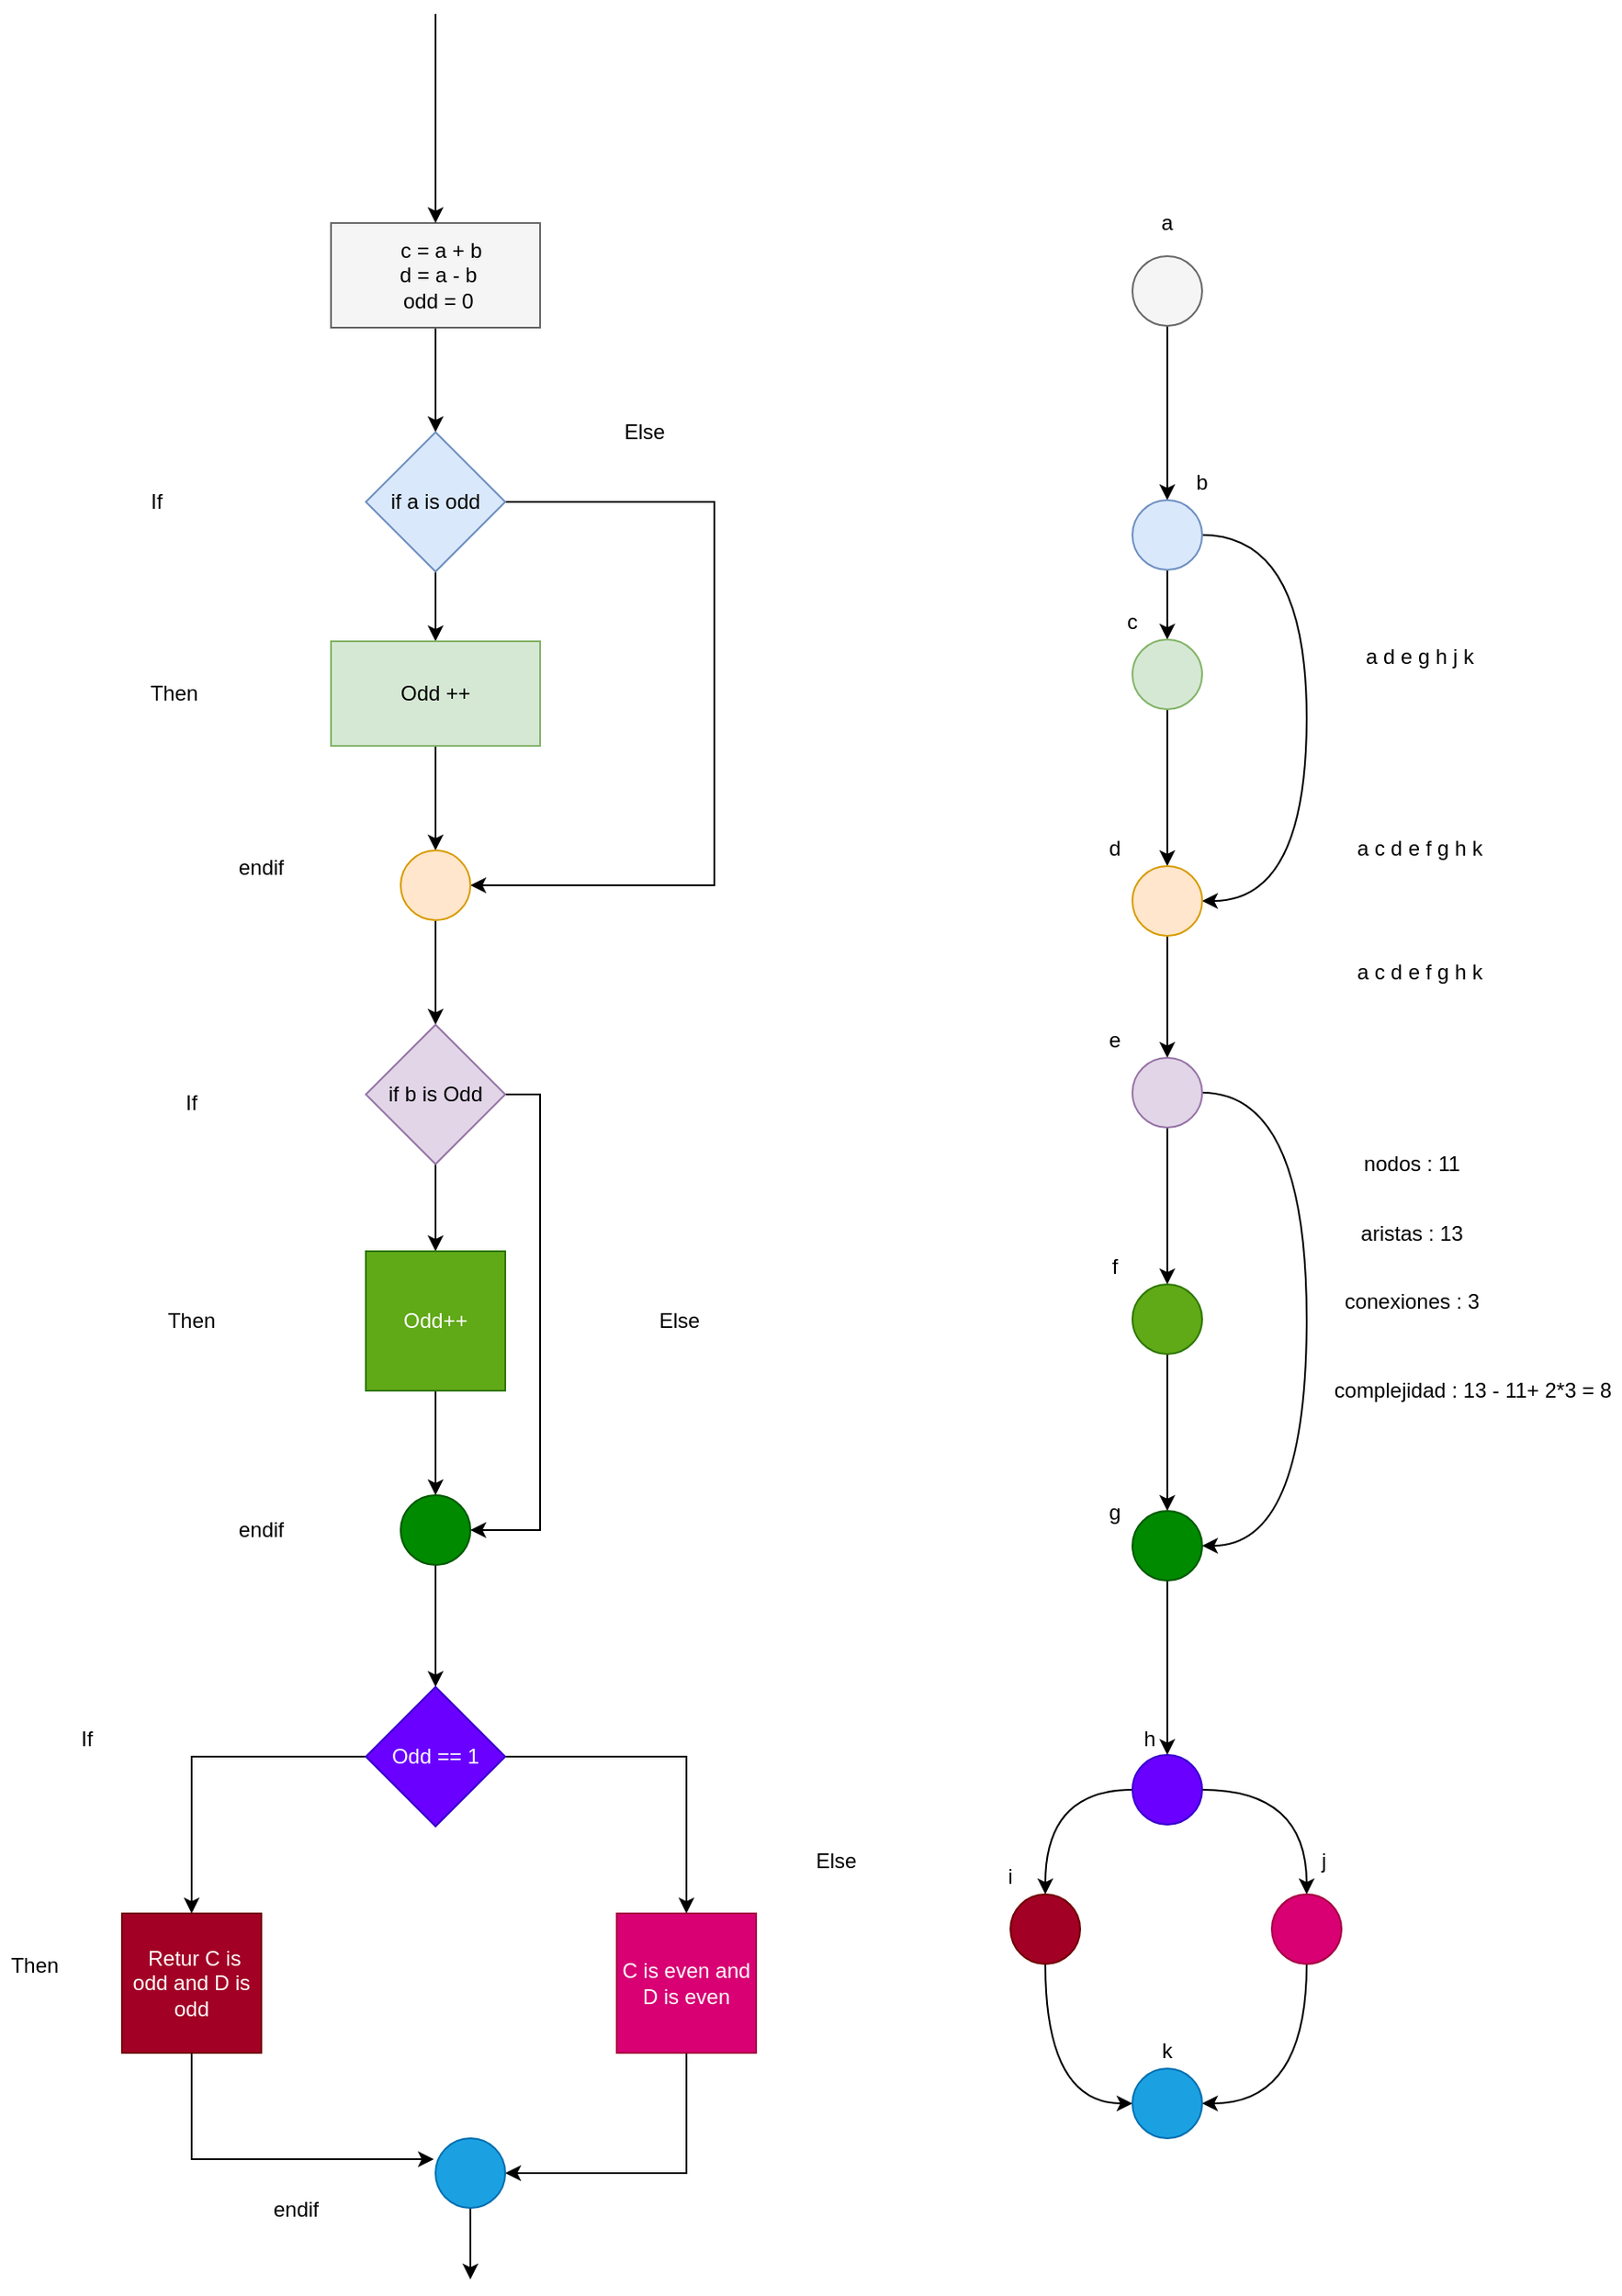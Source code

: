 <mxfile version="14.6.6" type="device"><diagram id="iv4mO-Rke_9RGS-U83uc" name="Page-1"><mxGraphModel dx="454" dy="1955" grid="1" gridSize="10" guides="1" tooltips="1" connect="1" arrows="1" fold="1" page="1" pageScale="1" pageWidth="827" pageHeight="1169" math="0" shadow="0"><root><mxCell id="0"/><mxCell id="1" parent="0"/><mxCell id="sAyQ507lGNapMCgbitHG-13" style="edgeStyle=orthogonalEdgeStyle;rounded=0;orthogonalLoop=1;jettySize=auto;html=1;exitX=0.5;exitY=1;exitDx=0;exitDy=0;entryX=0.5;entryY=0;entryDx=0;entryDy=0;" parent="1" source="sAyQ507lGNapMCgbitHG-1" target="sAyQ507lGNapMCgbitHG-3" edge="1"><mxGeometry relative="1" as="geometry"/></mxCell><mxCell id="sAyQ507lGNapMCgbitHG-1" value="" style="rounded=0;whiteSpace=wrap;html=1;fillColor=#f5f5f5;strokeColor=#666666;fontColor=#333333;" parent="1" vertex="1"><mxGeometry x="210" y="70" width="120" height="60" as="geometry"/></mxCell><mxCell id="sAyQ507lGNapMCgbitHG-2" value="&lt;div&gt;&amp;nbsp; c = a + b&lt;/div&gt;&lt;div&gt;&lt;span&gt;&amp;nbsp;d = a - b&lt;/span&gt;&lt;/div&gt;&lt;div&gt;&amp;nbsp;odd = 0&lt;/div&gt;" style="text;html=1;strokeColor=none;fillColor=none;align=center;verticalAlign=middle;whiteSpace=wrap;rounded=0;" parent="1" vertex="1"><mxGeometry x="210" y="90" width="120" height="20" as="geometry"/></mxCell><mxCell id="sAyQ507lGNapMCgbitHG-14" style="edgeStyle=orthogonalEdgeStyle;rounded=0;orthogonalLoop=1;jettySize=auto;html=1;exitX=1;exitY=0.5;exitDx=0;exitDy=0;entryX=1;entryY=0.5;entryDx=0;entryDy=0;" parent="1" source="sAyQ507lGNapMCgbitHG-3" target="sAyQ507lGNapMCgbitHG-5" edge="1"><mxGeometry relative="1" as="geometry"><Array as="points"><mxPoint x="430" y="230"/><mxPoint x="430" y="450"/></Array></mxGeometry></mxCell><mxCell id="sAyQ507lGNapMCgbitHG-15" style="edgeStyle=orthogonalEdgeStyle;rounded=0;orthogonalLoop=1;jettySize=auto;html=1;exitX=0.5;exitY=1;exitDx=0;exitDy=0;entryX=0.5;entryY=0;entryDx=0;entryDy=0;" parent="1" source="sAyQ507lGNapMCgbitHG-3" target="sAyQ507lGNapMCgbitHG-4" edge="1"><mxGeometry relative="1" as="geometry"/></mxCell><mxCell id="sAyQ507lGNapMCgbitHG-3" value="if a is odd" style="rhombus;whiteSpace=wrap;html=1;fillColor=#dae8fc;strokeColor=#6c8ebf;" parent="1" vertex="1"><mxGeometry x="230" y="190" width="80" height="80" as="geometry"/></mxCell><mxCell id="sAyQ507lGNapMCgbitHG-16" style="edgeStyle=orthogonalEdgeStyle;rounded=0;orthogonalLoop=1;jettySize=auto;html=1;exitX=0.5;exitY=1;exitDx=0;exitDy=0;entryX=0.5;entryY=0;entryDx=0;entryDy=0;" parent="1" source="sAyQ507lGNapMCgbitHG-4" target="sAyQ507lGNapMCgbitHG-5" edge="1"><mxGeometry relative="1" as="geometry"/></mxCell><mxCell id="sAyQ507lGNapMCgbitHG-4" value="Odd ++" style="rounded=0;whiteSpace=wrap;html=1;fillColor=#d5e8d4;strokeColor=#82b366;" parent="1" vertex="1"><mxGeometry x="210" y="310" width="120" height="60" as="geometry"/></mxCell><mxCell id="sAyQ507lGNapMCgbitHG-17" style="edgeStyle=orthogonalEdgeStyle;rounded=0;orthogonalLoop=1;jettySize=auto;html=1;exitX=0.5;exitY=1;exitDx=0;exitDy=0;" parent="1" source="sAyQ507lGNapMCgbitHG-5" target="sAyQ507lGNapMCgbitHG-6" edge="1"><mxGeometry relative="1" as="geometry"/></mxCell><mxCell id="sAyQ507lGNapMCgbitHG-5" value="" style="ellipse;whiteSpace=wrap;html=1;aspect=fixed;fillColor=#ffe6cc;strokeColor=#d79b00;" parent="1" vertex="1"><mxGeometry x="250" y="430" width="40" height="40" as="geometry"/></mxCell><mxCell id="sAyQ507lGNapMCgbitHG-18" style="edgeStyle=orthogonalEdgeStyle;rounded=0;orthogonalLoop=1;jettySize=auto;html=1;exitX=1;exitY=0.5;exitDx=0;exitDy=0;entryX=1;entryY=0.5;entryDx=0;entryDy=0;" parent="1" source="sAyQ507lGNapMCgbitHG-6" target="sAyQ507lGNapMCgbitHG-8" edge="1"><mxGeometry relative="1" as="geometry"/></mxCell><mxCell id="sAyQ507lGNapMCgbitHG-19" style="edgeStyle=orthogonalEdgeStyle;rounded=0;orthogonalLoop=1;jettySize=auto;html=1;exitX=0.5;exitY=1;exitDx=0;exitDy=0;entryX=0.5;entryY=0;entryDx=0;entryDy=0;" parent="1" source="sAyQ507lGNapMCgbitHG-6" target="sAyQ507lGNapMCgbitHG-7" edge="1"><mxGeometry relative="1" as="geometry"/></mxCell><mxCell id="sAyQ507lGNapMCgbitHG-6" value="if b is Odd" style="rhombus;whiteSpace=wrap;html=1;fillColor=#e1d5e7;strokeColor=#9673a6;" parent="1" vertex="1"><mxGeometry x="230" y="530" width="80" height="80" as="geometry"/></mxCell><mxCell id="sAyQ507lGNapMCgbitHG-20" style="edgeStyle=orthogonalEdgeStyle;rounded=0;orthogonalLoop=1;jettySize=auto;html=1;exitX=0.5;exitY=1;exitDx=0;exitDy=0;entryX=0.5;entryY=0;entryDx=0;entryDy=0;" parent="1" source="sAyQ507lGNapMCgbitHG-7" target="sAyQ507lGNapMCgbitHG-8" edge="1"><mxGeometry relative="1" as="geometry"><Array as="points"/></mxGeometry></mxCell><mxCell id="sAyQ507lGNapMCgbitHG-7" value="Odd++" style="whiteSpace=wrap;html=1;aspect=fixed;fillColor=#60a917;strokeColor=#2D7600;fontColor=#ffffff;" parent="1" vertex="1"><mxGeometry x="230" y="660" width="80" height="80" as="geometry"/></mxCell><mxCell id="sAyQ507lGNapMCgbitHG-21" style="edgeStyle=orthogonalEdgeStyle;rounded=0;orthogonalLoop=1;jettySize=auto;html=1;exitX=0.5;exitY=1;exitDx=0;exitDy=0;entryX=0.5;entryY=0;entryDx=0;entryDy=0;" parent="1" source="sAyQ507lGNapMCgbitHG-8" target="sAyQ507lGNapMCgbitHG-9" edge="1"><mxGeometry relative="1" as="geometry"/></mxCell><mxCell id="sAyQ507lGNapMCgbitHG-8" value="" style="ellipse;whiteSpace=wrap;html=1;aspect=fixed;fillColor=#008a00;strokeColor=#005700;fontColor=#ffffff;" parent="1" vertex="1"><mxGeometry x="250" y="800" width="40" height="40" as="geometry"/></mxCell><mxCell id="sAyQ507lGNapMCgbitHG-22" style="edgeStyle=orthogonalEdgeStyle;rounded=0;orthogonalLoop=1;jettySize=auto;html=1;exitX=1;exitY=0.5;exitDx=0;exitDy=0;entryX=0.5;entryY=0;entryDx=0;entryDy=0;" parent="1" source="sAyQ507lGNapMCgbitHG-9" target="sAyQ507lGNapMCgbitHG-11" edge="1"><mxGeometry relative="1" as="geometry"/></mxCell><mxCell id="sAyQ507lGNapMCgbitHG-23" style="edgeStyle=orthogonalEdgeStyle;rounded=0;orthogonalLoop=1;jettySize=auto;html=1;exitX=0;exitY=0.5;exitDx=0;exitDy=0;entryX=0.5;entryY=0;entryDx=0;entryDy=0;" parent="1" source="sAyQ507lGNapMCgbitHG-9" target="sAyQ507lGNapMCgbitHG-10" edge="1"><mxGeometry relative="1" as="geometry"/></mxCell><mxCell id="sAyQ507lGNapMCgbitHG-9" value="Odd == 1" style="rhombus;whiteSpace=wrap;html=1;fillColor=#6a00ff;strokeColor=#3700CC;fontColor=#ffffff;" parent="1" vertex="1"><mxGeometry x="230" y="910" width="80" height="80" as="geometry"/></mxCell><mxCell id="sAyQ507lGNapMCgbitHG-25" style="edgeStyle=orthogonalEdgeStyle;rounded=0;orthogonalLoop=1;jettySize=auto;html=1;exitX=0.5;exitY=1;exitDx=0;exitDy=0;entryX=-0.025;entryY=0.3;entryDx=0;entryDy=0;entryPerimeter=0;" parent="1" source="sAyQ507lGNapMCgbitHG-10" target="sAyQ507lGNapMCgbitHG-12" edge="1"><mxGeometry relative="1" as="geometry"/></mxCell><mxCell id="sAyQ507lGNapMCgbitHG-10" value="&amp;nbsp;Retur C is odd and D is odd" style="whiteSpace=wrap;html=1;aspect=fixed;fillColor=#a20025;strokeColor=#6F0000;fontColor=#ffffff;" parent="1" vertex="1"><mxGeometry x="90" y="1040" width="80" height="80" as="geometry"/></mxCell><mxCell id="sAyQ507lGNapMCgbitHG-24" style="edgeStyle=orthogonalEdgeStyle;rounded=0;orthogonalLoop=1;jettySize=auto;html=1;exitX=0.5;exitY=1;exitDx=0;exitDy=0;entryX=1;entryY=0.5;entryDx=0;entryDy=0;" parent="1" source="sAyQ507lGNapMCgbitHG-11" target="sAyQ507lGNapMCgbitHG-12" edge="1"><mxGeometry relative="1" as="geometry"/></mxCell><mxCell id="sAyQ507lGNapMCgbitHG-11" value="C is even and D is even" style="whiteSpace=wrap;html=1;aspect=fixed;fillColor=#d80073;strokeColor=#A50040;fontColor=#ffffff;" parent="1" vertex="1"><mxGeometry x="374" y="1040" width="80" height="80" as="geometry"/></mxCell><mxCell id="sAyQ507lGNapMCgbitHG-26" style="edgeStyle=orthogonalEdgeStyle;rounded=0;orthogonalLoop=1;jettySize=auto;html=1;exitX=0.5;exitY=1;exitDx=0;exitDy=0;" parent="1" source="sAyQ507lGNapMCgbitHG-12" edge="1"><mxGeometry relative="1" as="geometry"><mxPoint x="290" y="1250" as="targetPoint"/></mxGeometry></mxCell><mxCell id="sAyQ507lGNapMCgbitHG-12" value="" style="ellipse;whiteSpace=wrap;html=1;aspect=fixed;fillColor=#1ba1e2;strokeColor=#006EAF;fontColor=#ffffff;" parent="1" vertex="1"><mxGeometry x="270" y="1169" width="40" height="40" as="geometry"/></mxCell><mxCell id="sAyQ507lGNapMCgbitHG-27" value="" style="endArrow=classic;html=1;entryX=0.5;entryY=0;entryDx=0;entryDy=0;" parent="1" target="sAyQ507lGNapMCgbitHG-1" edge="1"><mxGeometry width="50" height="50" relative="1" as="geometry"><mxPoint x="270" y="-50" as="sourcePoint"/><mxPoint x="320" y="80" as="targetPoint"/></mxGeometry></mxCell><mxCell id="sAyQ507lGNapMCgbitHG-28" value="If" style="text;html=1;strokeColor=none;fillColor=none;align=center;verticalAlign=middle;whiteSpace=wrap;rounded=0;" parent="1" vertex="1"><mxGeometry x="90" y="220" width="40" height="20" as="geometry"/></mxCell><mxCell id="sAyQ507lGNapMCgbitHG-29" value="If" style="text;html=1;strokeColor=none;fillColor=none;align=center;verticalAlign=middle;whiteSpace=wrap;rounded=0;" parent="1" vertex="1"><mxGeometry x="110" y="565" width="40" height="20" as="geometry"/></mxCell><mxCell id="sAyQ507lGNapMCgbitHG-30" value="If" style="text;html=1;strokeColor=none;fillColor=none;align=center;verticalAlign=middle;whiteSpace=wrap;rounded=0;" parent="1" vertex="1"><mxGeometry x="50" y="930" width="40" height="20" as="geometry"/></mxCell><mxCell id="sAyQ507lGNapMCgbitHG-31" value="Then" style="text;html=1;strokeColor=none;fillColor=none;align=center;verticalAlign=middle;whiteSpace=wrap;rounded=0;" parent="1" vertex="1"><mxGeometry x="100" y="330" width="40" height="20" as="geometry"/></mxCell><mxCell id="sAyQ507lGNapMCgbitHG-32" value="Then" style="text;html=1;strokeColor=none;fillColor=none;align=center;verticalAlign=middle;whiteSpace=wrap;rounded=0;" parent="1" vertex="1"><mxGeometry x="110" y="690" width="40" height="20" as="geometry"/></mxCell><mxCell id="sAyQ507lGNapMCgbitHG-33" value="Then" style="text;html=1;strokeColor=none;fillColor=none;align=center;verticalAlign=middle;whiteSpace=wrap;rounded=0;" parent="1" vertex="1"><mxGeometry x="20" y="1060" width="40" height="20" as="geometry"/></mxCell><mxCell id="sAyQ507lGNapMCgbitHG-34" value="Else" style="text;html=1;strokeColor=none;fillColor=none;align=center;verticalAlign=middle;whiteSpace=wrap;rounded=0;" parent="1" vertex="1"><mxGeometry x="370" y="180" width="40" height="20" as="geometry"/></mxCell><mxCell id="sAyQ507lGNapMCgbitHG-35" value="Else" style="text;html=1;strokeColor=none;fillColor=none;align=center;verticalAlign=middle;whiteSpace=wrap;rounded=0;" parent="1" vertex="1"><mxGeometry x="390" y="690" width="40" height="20" as="geometry"/></mxCell><mxCell id="sAyQ507lGNapMCgbitHG-36" value="Else" style="text;html=1;strokeColor=none;fillColor=none;align=center;verticalAlign=middle;whiteSpace=wrap;rounded=0;" parent="1" vertex="1"><mxGeometry x="480" y="1000" width="40" height="20" as="geometry"/></mxCell><mxCell id="sAyQ507lGNapMCgbitHG-37" value="endif" style="text;html=1;strokeColor=none;fillColor=none;align=center;verticalAlign=middle;whiteSpace=wrap;rounded=0;" parent="1" vertex="1"><mxGeometry x="150" y="430" width="40" height="20" as="geometry"/></mxCell><mxCell id="sAyQ507lGNapMCgbitHG-38" value="endif" style="text;html=1;strokeColor=none;fillColor=none;align=center;verticalAlign=middle;whiteSpace=wrap;rounded=0;" parent="1" vertex="1"><mxGeometry x="150" y="810" width="40" height="20" as="geometry"/></mxCell><mxCell id="sAyQ507lGNapMCgbitHG-39" value="endif" style="text;html=1;strokeColor=none;fillColor=none;align=center;verticalAlign=middle;whiteSpace=wrap;rounded=0;" parent="1" vertex="1"><mxGeometry x="170" y="1200" width="40" height="20" as="geometry"/></mxCell><mxCell id="UHAbNARUZirm_htQFVMr-6" style="edgeStyle=orthogonalEdgeStyle;rounded=0;orthogonalLoop=1;jettySize=auto;html=1;exitX=0.5;exitY=1;exitDx=0;exitDy=0;" edge="1" parent="1" source="UHAbNARUZirm_htQFVMr-1" target="UHAbNARUZirm_htQFVMr-2"><mxGeometry relative="1" as="geometry"/></mxCell><mxCell id="UHAbNARUZirm_htQFVMr-1" value="" style="ellipse;whiteSpace=wrap;html=1;aspect=fixed;fillColor=#f5f5f5;strokeColor=#666666;fontColor=#333333;" vertex="1" parent="1"><mxGeometry x="670" y="89" width="40" height="40" as="geometry"/></mxCell><mxCell id="UHAbNARUZirm_htQFVMr-7" style="edgeStyle=orthogonalEdgeStyle;rounded=0;orthogonalLoop=1;jettySize=auto;html=1;exitX=1;exitY=0.5;exitDx=0;exitDy=0;entryX=1;entryY=0.5;entryDx=0;entryDy=0;curved=1;" edge="1" parent="1" source="UHAbNARUZirm_htQFVMr-2" target="UHAbNARUZirm_htQFVMr-4"><mxGeometry relative="1" as="geometry"><Array as="points"><mxPoint x="770" y="249"/><mxPoint x="770" y="459"/></Array></mxGeometry></mxCell><mxCell id="UHAbNARUZirm_htQFVMr-8" style="edgeStyle=orthogonalEdgeStyle;rounded=0;orthogonalLoop=1;jettySize=auto;html=1;exitX=0.5;exitY=1;exitDx=0;exitDy=0;entryX=0.5;entryY=0;entryDx=0;entryDy=0;" edge="1" parent="1" source="UHAbNARUZirm_htQFVMr-2" target="UHAbNARUZirm_htQFVMr-3"><mxGeometry relative="1" as="geometry"/></mxCell><mxCell id="UHAbNARUZirm_htQFVMr-2" value="" style="ellipse;whiteSpace=wrap;html=1;aspect=fixed;fillColor=#dae8fc;strokeColor=#6c8ebf;" vertex="1" parent="1"><mxGeometry x="670" y="229" width="40" height="40" as="geometry"/></mxCell><mxCell id="UHAbNARUZirm_htQFVMr-9" style="edgeStyle=orthogonalEdgeStyle;rounded=0;orthogonalLoop=1;jettySize=auto;html=1;exitX=0.5;exitY=1;exitDx=0;exitDy=0;entryX=0.5;entryY=0;entryDx=0;entryDy=0;" edge="1" parent="1" source="UHAbNARUZirm_htQFVMr-3" target="UHAbNARUZirm_htQFVMr-4"><mxGeometry relative="1" as="geometry"/></mxCell><mxCell id="UHAbNARUZirm_htQFVMr-3" value="" style="ellipse;whiteSpace=wrap;html=1;aspect=fixed;fillColor=#d5e8d4;strokeColor=#82b366;" vertex="1" parent="1"><mxGeometry x="670" y="309" width="40" height="40" as="geometry"/></mxCell><mxCell id="UHAbNARUZirm_htQFVMr-10" style="edgeStyle=orthogonalEdgeStyle;rounded=0;orthogonalLoop=1;jettySize=auto;html=1;exitX=0.5;exitY=1;exitDx=0;exitDy=0;entryX=0.5;entryY=0;entryDx=0;entryDy=0;" edge="1" parent="1" source="UHAbNARUZirm_htQFVMr-4" target="UHAbNARUZirm_htQFVMr-5"><mxGeometry relative="1" as="geometry"/></mxCell><mxCell id="UHAbNARUZirm_htQFVMr-4" value="" style="ellipse;whiteSpace=wrap;html=1;aspect=fixed;fillColor=#ffe6cc;strokeColor=#d79b00;" vertex="1" parent="1"><mxGeometry x="670" y="439" width="40" height="40" as="geometry"/></mxCell><mxCell id="UHAbNARUZirm_htQFVMr-12" style="edgeStyle=orthogonalEdgeStyle;rounded=0;orthogonalLoop=1;jettySize=auto;html=1;exitX=0.5;exitY=1;exitDx=0;exitDy=0;entryX=0.5;entryY=0;entryDx=0;entryDy=0;" edge="1" parent="1" source="UHAbNARUZirm_htQFVMr-5" target="UHAbNARUZirm_htQFVMr-11"><mxGeometry relative="1" as="geometry"/></mxCell><mxCell id="UHAbNARUZirm_htQFVMr-15" style="edgeStyle=orthogonalEdgeStyle;rounded=0;orthogonalLoop=1;jettySize=auto;html=1;exitX=1;exitY=0.5;exitDx=0;exitDy=0;entryX=1;entryY=0.5;entryDx=0;entryDy=0;curved=1;" edge="1" parent="1" source="UHAbNARUZirm_htQFVMr-5" target="UHAbNARUZirm_htQFVMr-13"><mxGeometry relative="1" as="geometry"><Array as="points"><mxPoint x="770" y="569"/><mxPoint x="770" y="829"/></Array></mxGeometry></mxCell><mxCell id="UHAbNARUZirm_htQFVMr-5" value="" style="ellipse;whiteSpace=wrap;html=1;aspect=fixed;fillColor=#e1d5e7;strokeColor=#9673a6;" vertex="1" parent="1"><mxGeometry x="670" y="549" width="40" height="40" as="geometry"/></mxCell><mxCell id="UHAbNARUZirm_htQFVMr-14" style="edgeStyle=orthogonalEdgeStyle;rounded=0;orthogonalLoop=1;jettySize=auto;html=1;exitX=0.5;exitY=1;exitDx=0;exitDy=0;" edge="1" parent="1" source="UHAbNARUZirm_htQFVMr-11" target="UHAbNARUZirm_htQFVMr-13"><mxGeometry relative="1" as="geometry"/></mxCell><mxCell id="UHAbNARUZirm_htQFVMr-11" value="" style="ellipse;whiteSpace=wrap;html=1;aspect=fixed;fillColor=#60a917;strokeColor=#2D7600;fontColor=#ffffff;" vertex="1" parent="1"><mxGeometry x="670" y="679" width="40" height="40" as="geometry"/></mxCell><mxCell id="UHAbNARUZirm_htQFVMr-17" style="edgeStyle=orthogonalEdgeStyle;rounded=0;orthogonalLoop=1;jettySize=auto;html=1;exitX=0.5;exitY=1;exitDx=0;exitDy=0;entryX=0.5;entryY=0;entryDx=0;entryDy=0;" edge="1" parent="1" source="UHAbNARUZirm_htQFVMr-13" target="UHAbNARUZirm_htQFVMr-16"><mxGeometry relative="1" as="geometry"/></mxCell><mxCell id="UHAbNARUZirm_htQFVMr-13" value="" style="ellipse;whiteSpace=wrap;html=1;aspect=fixed;fillColor=#008a00;strokeColor=#005700;fontColor=#ffffff;" vertex="1" parent="1"><mxGeometry x="670" y="809" width="40" height="40" as="geometry"/></mxCell><mxCell id="UHAbNARUZirm_htQFVMr-19" style="edgeStyle=orthogonalEdgeStyle;rounded=0;orthogonalLoop=1;jettySize=auto;html=1;exitX=0;exitY=0.5;exitDx=0;exitDy=0;entryX=0.5;entryY=0;entryDx=0;entryDy=0;curved=1;" edge="1" parent="1" source="UHAbNARUZirm_htQFVMr-16" target="UHAbNARUZirm_htQFVMr-18"><mxGeometry relative="1" as="geometry"/></mxCell><mxCell id="UHAbNARUZirm_htQFVMr-21" style="edgeStyle=orthogonalEdgeStyle;rounded=0;orthogonalLoop=1;jettySize=auto;html=1;exitX=1;exitY=0.5;exitDx=0;exitDy=0;curved=1;" edge="1" parent="1" source="UHAbNARUZirm_htQFVMr-16" target="UHAbNARUZirm_htQFVMr-20"><mxGeometry relative="1" as="geometry"/></mxCell><mxCell id="UHAbNARUZirm_htQFVMr-16" value="" style="ellipse;whiteSpace=wrap;html=1;aspect=fixed;fillColor=#6a00ff;strokeColor=#3700CC;fontColor=#ffffff;" vertex="1" parent="1"><mxGeometry x="670" y="949" width="40" height="40" as="geometry"/></mxCell><mxCell id="UHAbNARUZirm_htQFVMr-23" style="edgeStyle=orthogonalEdgeStyle;curved=1;rounded=0;orthogonalLoop=1;jettySize=auto;html=1;exitX=0.5;exitY=1;exitDx=0;exitDy=0;entryX=0;entryY=0.5;entryDx=0;entryDy=0;" edge="1" parent="1" source="UHAbNARUZirm_htQFVMr-18" target="UHAbNARUZirm_htQFVMr-22"><mxGeometry relative="1" as="geometry"/></mxCell><mxCell id="UHAbNARUZirm_htQFVMr-18" value="" style="ellipse;whiteSpace=wrap;html=1;aspect=fixed;fillColor=#a20025;strokeColor=#6F0000;fontColor=#ffffff;" vertex="1" parent="1"><mxGeometry x="600" y="1029" width="40" height="40" as="geometry"/></mxCell><mxCell id="UHAbNARUZirm_htQFVMr-24" style="edgeStyle=orthogonalEdgeStyle;curved=1;rounded=0;orthogonalLoop=1;jettySize=auto;html=1;exitX=0.5;exitY=1;exitDx=0;exitDy=0;entryX=1;entryY=0.5;entryDx=0;entryDy=0;" edge="1" parent="1" source="UHAbNARUZirm_htQFVMr-20" target="UHAbNARUZirm_htQFVMr-22"><mxGeometry relative="1" as="geometry"/></mxCell><mxCell id="UHAbNARUZirm_htQFVMr-20" value="" style="ellipse;whiteSpace=wrap;html=1;aspect=fixed;fillColor=#d80073;strokeColor=#A50040;fontColor=#ffffff;" vertex="1" parent="1"><mxGeometry x="750" y="1029" width="40" height="40" as="geometry"/></mxCell><mxCell id="UHAbNARUZirm_htQFVMr-22" value="" style="ellipse;whiteSpace=wrap;html=1;aspect=fixed;fillColor=#1ba1e2;strokeColor=#006EAF;fontColor=#ffffff;" vertex="1" parent="1"><mxGeometry x="670" y="1129" width="40" height="40" as="geometry"/></mxCell><mxCell id="UHAbNARUZirm_htQFVMr-25" value="a" style="text;html=1;strokeColor=none;fillColor=none;align=center;verticalAlign=middle;whiteSpace=wrap;rounded=0;" vertex="1" parent="1"><mxGeometry x="670" y="60" width="40" height="20" as="geometry"/></mxCell><mxCell id="UHAbNARUZirm_htQFVMr-26" value="b" style="text;html=1;strokeColor=none;fillColor=none;align=center;verticalAlign=middle;whiteSpace=wrap;rounded=0;" vertex="1" parent="1"><mxGeometry x="690" y="209" width="40" height="20" as="geometry"/></mxCell><mxCell id="UHAbNARUZirm_htQFVMr-27" value="c" style="text;html=1;strokeColor=none;fillColor=none;align=center;verticalAlign=middle;whiteSpace=wrap;rounded=0;" vertex="1" parent="1"><mxGeometry x="650" y="289" width="40" height="20" as="geometry"/></mxCell><mxCell id="UHAbNARUZirm_htQFVMr-28" value="d" style="text;html=1;strokeColor=none;fillColor=none;align=center;verticalAlign=middle;whiteSpace=wrap;rounded=0;" vertex="1" parent="1"><mxGeometry x="640" y="419" width="40" height="20" as="geometry"/></mxCell><mxCell id="UHAbNARUZirm_htQFVMr-30" value="e" style="text;html=1;strokeColor=none;fillColor=none;align=center;verticalAlign=middle;whiteSpace=wrap;rounded=0;" vertex="1" parent="1"><mxGeometry x="640" y="529" width="40" height="20" as="geometry"/></mxCell><mxCell id="UHAbNARUZirm_htQFVMr-31" value="f" style="text;html=1;strokeColor=none;fillColor=none;align=center;verticalAlign=middle;whiteSpace=wrap;rounded=0;" vertex="1" parent="1"><mxGeometry x="640" y="659" width="40" height="20" as="geometry"/></mxCell><mxCell id="UHAbNARUZirm_htQFVMr-32" value="g" style="text;html=1;strokeColor=none;fillColor=none;align=center;verticalAlign=middle;whiteSpace=wrap;rounded=0;" vertex="1" parent="1"><mxGeometry x="640" y="800" width="40" height="20" as="geometry"/></mxCell><mxCell id="UHAbNARUZirm_htQFVMr-33" value="h" style="text;html=1;strokeColor=none;fillColor=none;align=center;verticalAlign=middle;whiteSpace=wrap;rounded=0;" vertex="1" parent="1"><mxGeometry x="660" y="930" width="40" height="20" as="geometry"/></mxCell><mxCell id="UHAbNARUZirm_htQFVMr-34" value="i" style="text;html=1;strokeColor=none;fillColor=none;align=center;verticalAlign=middle;whiteSpace=wrap;rounded=0;" vertex="1" parent="1"><mxGeometry x="580" y="1009" width="40" height="20" as="geometry"/></mxCell><mxCell id="UHAbNARUZirm_htQFVMr-35" value="j" style="text;html=1;strokeColor=none;fillColor=none;align=center;verticalAlign=middle;whiteSpace=wrap;rounded=0;" vertex="1" parent="1"><mxGeometry x="760" y="1000" width="40" height="20" as="geometry"/></mxCell><mxCell id="UHAbNARUZirm_htQFVMr-36" value="k" style="text;html=1;strokeColor=none;fillColor=none;align=center;verticalAlign=middle;whiteSpace=wrap;rounded=0;" vertex="1" parent="1"><mxGeometry x="670" y="1109" width="40" height="20" as="geometry"/></mxCell><mxCell id="UHAbNARUZirm_htQFVMr-37" value="a d e g h j k" style="text;html=1;strokeColor=none;fillColor=none;align=center;verticalAlign=middle;whiteSpace=wrap;rounded=0;" vertex="1" parent="1"><mxGeometry x="790" y="309" width="90" height="20" as="geometry"/></mxCell><mxCell id="UHAbNARUZirm_htQFVMr-39" value="a c d e f g h k" style="text;html=1;strokeColor=none;fillColor=none;align=center;verticalAlign=middle;whiteSpace=wrap;rounded=0;" vertex="1" parent="1"><mxGeometry x="790" y="419" width="90" height="20" as="geometry"/></mxCell><mxCell id="UHAbNARUZirm_htQFVMr-40" value="a c d e f g h k" style="text;html=1;strokeColor=none;fillColor=none;align=center;verticalAlign=middle;whiteSpace=wrap;rounded=0;" vertex="1" parent="1"><mxGeometry x="790" y="490" width="90" height="20" as="geometry"/></mxCell><mxCell id="UHAbNARUZirm_htQFVMr-41" value="nodos : 11" style="text;html=1;align=center;verticalAlign=middle;resizable=0;points=[];autosize=1;strokeColor=none;" vertex="1" parent="1"><mxGeometry x="795" y="600" width="70" height="20" as="geometry"/></mxCell><mxCell id="UHAbNARUZirm_htQFVMr-42" value="aristas : 13" style="text;html=1;align=center;verticalAlign=middle;resizable=0;points=[];autosize=1;strokeColor=none;" vertex="1" parent="1"><mxGeometry x="795" y="640" width="70" height="20" as="geometry"/></mxCell><mxCell id="UHAbNARUZirm_htQFVMr-43" value="conexiones : 3" style="text;html=1;align=center;verticalAlign=middle;resizable=0;points=[];autosize=1;strokeColor=none;" vertex="1" parent="1"><mxGeometry x="785" y="679" width="90" height="20" as="geometry"/></mxCell><mxCell id="UHAbNARUZirm_htQFVMr-44" value="complejidad : 13 - 11+ 2*3 = 8" style="text;html=1;align=center;verticalAlign=middle;resizable=0;points=[];autosize=1;strokeColor=none;" vertex="1" parent="1"><mxGeometry x="780" y="730" width="170" height="20" as="geometry"/></mxCell></root></mxGraphModel></diagram></mxfile>